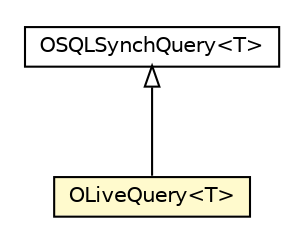 #!/usr/local/bin/dot
#
# Class diagram 
# Generated by UMLGraph version R5_6-24-gf6e263 (http://www.umlgraph.org/)
#

digraph G {
	edge [fontname="Helvetica",fontsize=10,labelfontname="Helvetica",labelfontsize=10];
	node [fontname="Helvetica",fontsize=10,shape=plaintext];
	nodesep=0.25;
	ranksep=0.5;
	// com.orientechnologies.orient.core.sql.query.OLiveQuery<T>
	c4364888 [label=<<table title="com.orientechnologies.orient.core.sql.query.OLiveQuery" border="0" cellborder="1" cellspacing="0" cellpadding="2" port="p" bgcolor="lemonChiffon" href="./OLiveQuery.html">
		<tr><td><table border="0" cellspacing="0" cellpadding="1">
<tr><td align="center" balign="center"> OLiveQuery&lt;T&gt; </td></tr>
		</table></td></tr>
		</table>>, URL="./OLiveQuery.html", fontname="Helvetica", fontcolor="black", fontsize=10.0];
	// com.orientechnologies.orient.core.sql.query.OSQLSynchQuery<T>
	c4364893 [label=<<table title="com.orientechnologies.orient.core.sql.query.OSQLSynchQuery" border="0" cellborder="1" cellspacing="0" cellpadding="2" port="p" href="./OSQLSynchQuery.html">
		<tr><td><table border="0" cellspacing="0" cellpadding="1">
<tr><td align="center" balign="center"> OSQLSynchQuery&lt;T&gt; </td></tr>
		</table></td></tr>
		</table>>, URL="./OSQLSynchQuery.html", fontname="Helvetica", fontcolor="black", fontsize=10.0];
	//com.orientechnologies.orient.core.sql.query.OLiveQuery<T> extends com.orientechnologies.orient.core.sql.query.OSQLSynchQuery<T>
	c4364893:p -> c4364888:p [dir=back,arrowtail=empty];
}

